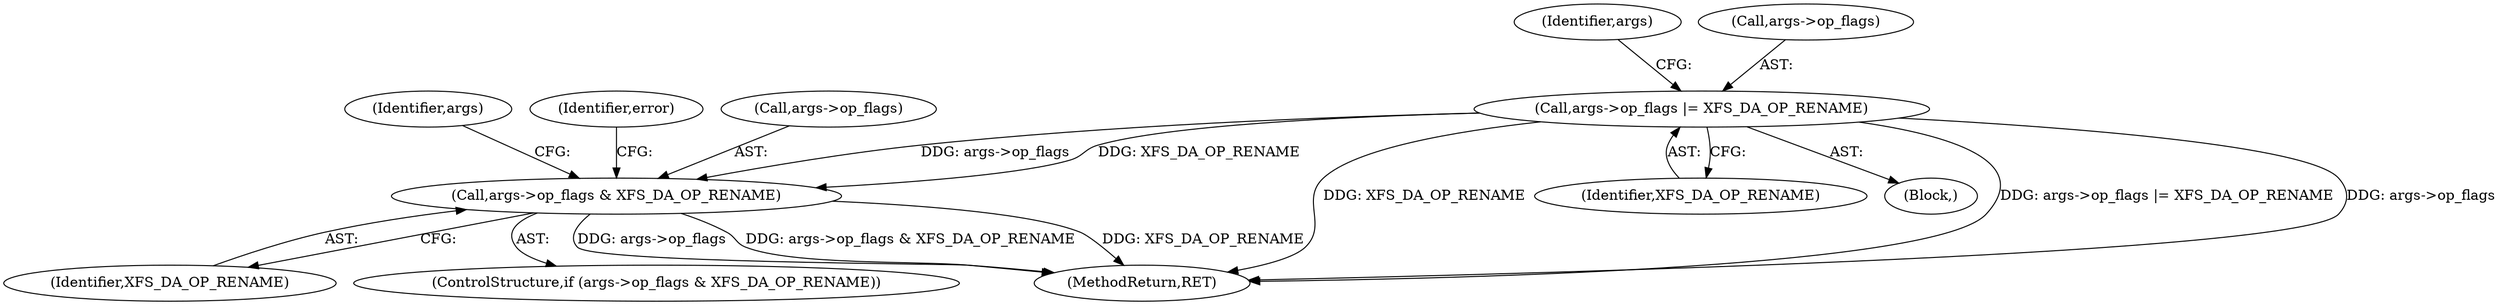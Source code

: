 digraph "0_linux_8275cdd0e7ac550dcce2b3ef6d2fb3b808c1ae59_0@pointer" {
"1000371" [label="(Call,args->op_flags & XFS_DA_OP_RENAME)"];
"1000209" [label="(Call,args->op_flags |= XFS_DA_OP_RENAME)"];
"1000372" [label="(Call,args->op_flags)"];
"1000538" [label="(MethodReturn,RET)"];
"1000371" [label="(Call,args->op_flags & XFS_DA_OP_RENAME)"];
"1000375" [label="(Identifier,XFS_DA_OP_RENAME)"];
"1000370" [label="(ControlStructure,if (args->op_flags & XFS_DA_OP_RENAME))"];
"1000209" [label="(Call,args->op_flags |= XFS_DA_OP_RENAME)"];
"1000216" [label="(Identifier,args)"];
"1000213" [label="(Identifier,XFS_DA_OP_RENAME)"];
"1000192" [label="(Block,)"];
"1000210" [label="(Call,args->op_flags)"];
"1000528" [label="(Identifier,args)"];
"1000378" [label="(Identifier,error)"];
"1000371" -> "1000370"  [label="AST: "];
"1000371" -> "1000375"  [label="CFG: "];
"1000372" -> "1000371"  [label="AST: "];
"1000375" -> "1000371"  [label="AST: "];
"1000378" -> "1000371"  [label="CFG: "];
"1000528" -> "1000371"  [label="CFG: "];
"1000371" -> "1000538"  [label="DDG: XFS_DA_OP_RENAME"];
"1000371" -> "1000538"  [label="DDG: args->op_flags"];
"1000371" -> "1000538"  [label="DDG: args->op_flags & XFS_DA_OP_RENAME"];
"1000209" -> "1000371"  [label="DDG: args->op_flags"];
"1000209" -> "1000371"  [label="DDG: XFS_DA_OP_RENAME"];
"1000209" -> "1000192"  [label="AST: "];
"1000209" -> "1000213"  [label="CFG: "];
"1000210" -> "1000209"  [label="AST: "];
"1000213" -> "1000209"  [label="AST: "];
"1000216" -> "1000209"  [label="CFG: "];
"1000209" -> "1000538"  [label="DDG: args->op_flags |= XFS_DA_OP_RENAME"];
"1000209" -> "1000538"  [label="DDG: args->op_flags"];
"1000209" -> "1000538"  [label="DDG: XFS_DA_OP_RENAME"];
}
